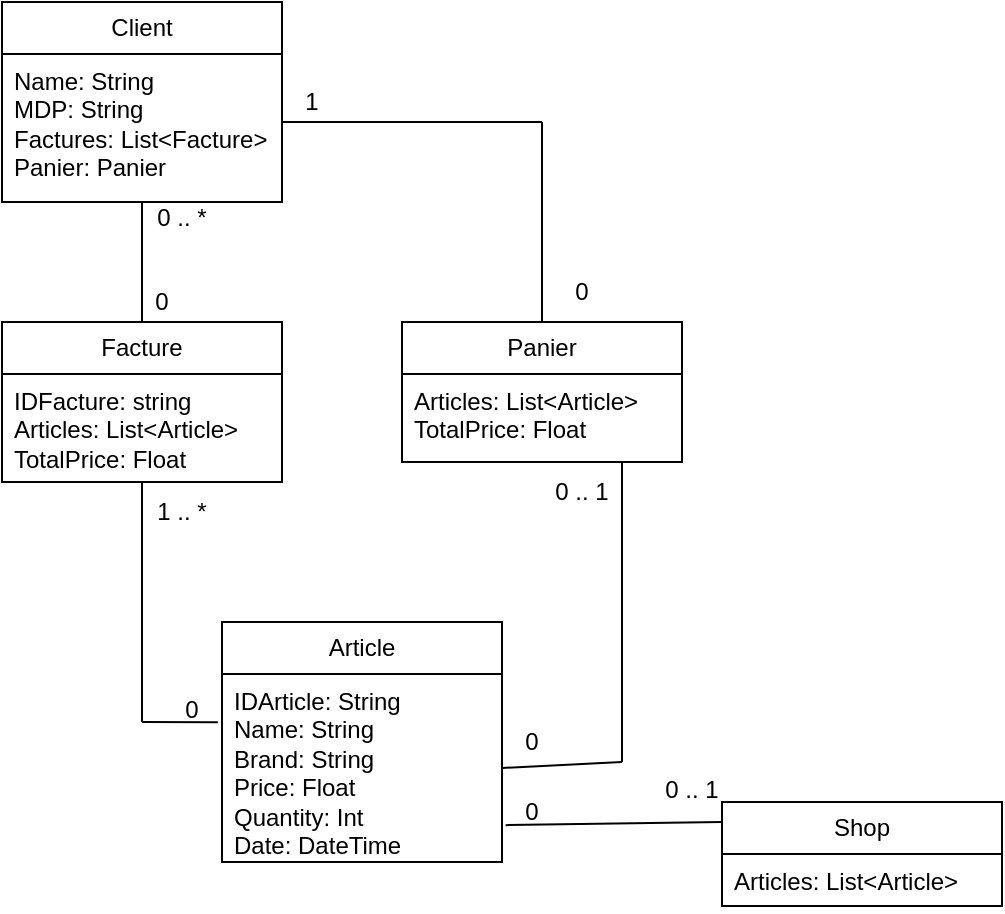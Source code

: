 <mxfile version="21.2.9" type="device">
  <diagram name="Page-1" id="vs2ne97_HYTHQqnGItHb">
    <mxGraphModel dx="1443" dy="693" grid="1" gridSize="10" guides="1" tooltips="1" connect="1" arrows="1" fold="1" page="1" pageScale="1" pageWidth="827" pageHeight="1169" math="0" shadow="0">
      <root>
        <mxCell id="0" />
        <mxCell id="1" parent="0" />
        <mxCell id="iKV3raK33TPdJ7R0SgNm-1" value="Client" style="swimlane;fontStyle=0;childLayout=stackLayout;horizontal=1;startSize=26;fillColor=none;horizontalStack=0;resizeParent=1;resizeParentMax=0;resizeLast=0;collapsible=1;marginBottom=0;whiteSpace=wrap;html=1;" vertex="1" parent="1">
          <mxGeometry x="80" y="440" width="140" height="100" as="geometry" />
        </mxCell>
        <mxCell id="iKV3raK33TPdJ7R0SgNm-2" value="Name: String&lt;br&gt;MDP: String&lt;br&gt;Factures: List&amp;lt;Facture&amp;gt;&lt;br&gt;Panier: Panier" style="text;strokeColor=none;fillColor=none;align=left;verticalAlign=top;spacingLeft=4;spacingRight=4;overflow=hidden;rotatable=0;points=[[0,0.5],[1,0.5]];portConstraint=eastwest;whiteSpace=wrap;html=1;" vertex="1" parent="iKV3raK33TPdJ7R0SgNm-1">
          <mxGeometry y="26" width="140" height="74" as="geometry" />
        </mxCell>
        <mxCell id="iKV3raK33TPdJ7R0SgNm-5" value="Facture" style="swimlane;fontStyle=0;childLayout=stackLayout;horizontal=1;startSize=26;fillColor=none;horizontalStack=0;resizeParent=1;resizeParentMax=0;resizeLast=0;collapsible=1;marginBottom=0;whiteSpace=wrap;html=1;" vertex="1" parent="1">
          <mxGeometry x="80" y="600" width="140" height="80" as="geometry" />
        </mxCell>
        <mxCell id="iKV3raK33TPdJ7R0SgNm-6" value="IDFacture: string&lt;br&gt;Articles: List&amp;lt;Article&amp;gt;&lt;br&gt;TotalPrice: Float&lt;br&gt;" style="text;strokeColor=none;fillColor=none;align=left;verticalAlign=top;spacingLeft=4;spacingRight=4;overflow=hidden;rotatable=0;points=[[0,0.5],[1,0.5]];portConstraint=eastwest;whiteSpace=wrap;html=1;" vertex="1" parent="iKV3raK33TPdJ7R0SgNm-5">
          <mxGeometry y="26" width="140" height="54" as="geometry" />
        </mxCell>
        <mxCell id="iKV3raK33TPdJ7R0SgNm-9" value="Panier" style="swimlane;fontStyle=0;childLayout=stackLayout;horizontal=1;startSize=26;fillColor=none;horizontalStack=0;resizeParent=1;resizeParentMax=0;resizeLast=0;collapsible=1;marginBottom=0;whiteSpace=wrap;html=1;" vertex="1" parent="1">
          <mxGeometry x="280" y="600" width="140" height="70" as="geometry" />
        </mxCell>
        <mxCell id="iKV3raK33TPdJ7R0SgNm-10" value="Articles: List&amp;lt;Article&amp;gt;&lt;br&gt;TotalPrice: Float" style="text;strokeColor=none;fillColor=none;align=left;verticalAlign=top;spacingLeft=4;spacingRight=4;overflow=hidden;rotatable=0;points=[[0,0.5],[1,0.5]];portConstraint=eastwest;whiteSpace=wrap;html=1;" vertex="1" parent="iKV3raK33TPdJ7R0SgNm-9">
          <mxGeometry y="26" width="140" height="44" as="geometry" />
        </mxCell>
        <mxCell id="iKV3raK33TPdJ7R0SgNm-13" value="Article" style="swimlane;fontStyle=0;childLayout=stackLayout;horizontal=1;startSize=26;fillColor=none;horizontalStack=0;resizeParent=1;resizeParentMax=0;resizeLast=0;collapsible=1;marginBottom=0;whiteSpace=wrap;html=1;" vertex="1" parent="1">
          <mxGeometry x="190" y="750" width="140" height="120" as="geometry" />
        </mxCell>
        <mxCell id="iKV3raK33TPdJ7R0SgNm-14" value="IDArticle: String&lt;br&gt;Name: String&lt;br&gt;Brand: String&lt;br&gt;Price: Float&lt;br&gt;Quantity: Int&lt;br&gt;Date: DateTime" style="text;strokeColor=none;fillColor=none;align=left;verticalAlign=top;spacingLeft=4;spacingRight=4;overflow=hidden;rotatable=0;points=[[0,0.5],[1,0.5]];portConstraint=eastwest;whiteSpace=wrap;html=1;" vertex="1" parent="iKV3raK33TPdJ7R0SgNm-13">
          <mxGeometry y="26" width="140" height="94" as="geometry" />
        </mxCell>
        <mxCell id="iKV3raK33TPdJ7R0SgNm-17" value="Shop" style="swimlane;fontStyle=0;childLayout=stackLayout;horizontal=1;startSize=26;fillColor=none;horizontalStack=0;resizeParent=1;resizeParentMax=0;resizeLast=0;collapsible=1;marginBottom=0;whiteSpace=wrap;html=1;" vertex="1" parent="1">
          <mxGeometry x="440" y="840" width="140" height="52" as="geometry" />
        </mxCell>
        <mxCell id="iKV3raK33TPdJ7R0SgNm-19" value="Articles: List&amp;lt;Article&amp;gt;" style="text;strokeColor=none;fillColor=none;align=left;verticalAlign=top;spacingLeft=4;spacingRight=4;overflow=hidden;rotatable=0;points=[[0,0.5],[1,0.5]];portConstraint=eastwest;whiteSpace=wrap;html=1;" vertex="1" parent="iKV3raK33TPdJ7R0SgNm-17">
          <mxGeometry y="26" width="140" height="26" as="geometry" />
        </mxCell>
        <mxCell id="iKV3raK33TPdJ7R0SgNm-21" value="" style="endArrow=none;html=1;rounded=0;exitX=0.5;exitY=0;exitDx=0;exitDy=0;" edge="1" parent="1" source="iKV3raK33TPdJ7R0SgNm-5">
          <mxGeometry width="50" height="50" relative="1" as="geometry">
            <mxPoint x="100" y="590" as="sourcePoint" />
            <mxPoint x="150" y="540" as="targetPoint" />
          </mxGeometry>
        </mxCell>
        <mxCell id="iKV3raK33TPdJ7R0SgNm-22" value="0 .. *" style="text;html=1;strokeColor=none;fillColor=none;align=center;verticalAlign=middle;whiteSpace=wrap;rounded=0;" vertex="1" parent="1">
          <mxGeometry x="150" y="540" width="40" height="15" as="geometry" />
        </mxCell>
        <mxCell id="iKV3raK33TPdJ7R0SgNm-23" value="0" style="text;html=1;strokeColor=none;fillColor=none;align=center;verticalAlign=middle;whiteSpace=wrap;rounded=0;" vertex="1" parent="1">
          <mxGeometry x="150" y="582" width="20" height="15" as="geometry" />
        </mxCell>
        <mxCell id="iKV3raK33TPdJ7R0SgNm-24" value="" style="endArrow=none;html=1;rounded=0;" edge="1" parent="1">
          <mxGeometry width="50" height="50" relative="1" as="geometry">
            <mxPoint x="220" y="500" as="sourcePoint" />
            <mxPoint x="350" y="500" as="targetPoint" />
          </mxGeometry>
        </mxCell>
        <mxCell id="iKV3raK33TPdJ7R0SgNm-25" value="" style="endArrow=none;html=1;rounded=0;" edge="1" parent="1">
          <mxGeometry width="50" height="50" relative="1" as="geometry">
            <mxPoint x="350" y="600" as="sourcePoint" />
            <mxPoint x="350" y="500" as="targetPoint" />
          </mxGeometry>
        </mxCell>
        <mxCell id="iKV3raK33TPdJ7R0SgNm-26" value="0" style="text;html=1;strokeColor=none;fillColor=none;align=center;verticalAlign=middle;whiteSpace=wrap;rounded=0;" vertex="1" parent="1">
          <mxGeometry x="350" y="577" width="40" height="15" as="geometry" />
        </mxCell>
        <mxCell id="iKV3raK33TPdJ7R0SgNm-27" value="1" style="text;html=1;strokeColor=none;fillColor=none;align=center;verticalAlign=middle;whiteSpace=wrap;rounded=0;" vertex="1" parent="1">
          <mxGeometry x="220" y="482" width="30" height="15" as="geometry" />
        </mxCell>
        <mxCell id="iKV3raK33TPdJ7R0SgNm-28" value="" style="endArrow=none;html=1;rounded=0;" edge="1" parent="1">
          <mxGeometry width="50" height="50" relative="1" as="geometry">
            <mxPoint x="150" y="800" as="sourcePoint" />
            <mxPoint x="150" y="680" as="targetPoint" />
          </mxGeometry>
        </mxCell>
        <mxCell id="iKV3raK33TPdJ7R0SgNm-29" value="" style="endArrow=none;html=1;rounded=0;entryX=-0.015;entryY=0.257;entryDx=0;entryDy=0;entryPerimeter=0;" edge="1" parent="1" target="iKV3raK33TPdJ7R0SgNm-14">
          <mxGeometry width="50" height="50" relative="1" as="geometry">
            <mxPoint x="150" y="800" as="sourcePoint" />
            <mxPoint x="200" y="750" as="targetPoint" />
          </mxGeometry>
        </mxCell>
        <mxCell id="iKV3raK33TPdJ7R0SgNm-30" value="0" style="text;html=1;strokeColor=none;fillColor=none;align=center;verticalAlign=middle;whiteSpace=wrap;rounded=0;" vertex="1" parent="1">
          <mxGeometry x="160" y="790" width="30" height="8" as="geometry" />
        </mxCell>
        <mxCell id="iKV3raK33TPdJ7R0SgNm-31" value="1 .. *" style="text;html=1;strokeColor=none;fillColor=none;align=center;verticalAlign=middle;whiteSpace=wrap;rounded=0;" vertex="1" parent="1">
          <mxGeometry x="155" y="690" width="30" height="10" as="geometry" />
        </mxCell>
        <mxCell id="iKV3raK33TPdJ7R0SgNm-36" value="" style="endArrow=none;html=1;rounded=0;" edge="1" parent="1">
          <mxGeometry width="50" height="50" relative="1" as="geometry">
            <mxPoint x="390" y="820" as="sourcePoint" />
            <mxPoint x="390" y="670" as="targetPoint" />
          </mxGeometry>
        </mxCell>
        <mxCell id="iKV3raK33TPdJ7R0SgNm-37" value="" style="endArrow=none;html=1;rounded=0;exitX=1;exitY=0.5;exitDx=0;exitDy=0;" edge="1" parent="1" source="iKV3raK33TPdJ7R0SgNm-14">
          <mxGeometry width="50" height="50" relative="1" as="geometry">
            <mxPoint x="340" y="870" as="sourcePoint" />
            <mxPoint x="390" y="820" as="targetPoint" />
          </mxGeometry>
        </mxCell>
        <mxCell id="iKV3raK33TPdJ7R0SgNm-38" value="0" style="text;html=1;strokeColor=none;fillColor=none;align=center;verticalAlign=middle;whiteSpace=wrap;rounded=0;" vertex="1" parent="1">
          <mxGeometry x="330" y="802.5" width="30" height="15" as="geometry" />
        </mxCell>
        <mxCell id="iKV3raK33TPdJ7R0SgNm-39" value="0 .. 1" style="text;html=1;strokeColor=none;fillColor=none;align=center;verticalAlign=middle;whiteSpace=wrap;rounded=0;" vertex="1" parent="1">
          <mxGeometry x="355" y="680" width="30" height="10" as="geometry" />
        </mxCell>
        <mxCell id="iKV3raK33TPdJ7R0SgNm-40" value="" style="endArrow=none;html=1;rounded=0;exitX=1.013;exitY=0.804;exitDx=0;exitDy=0;exitPerimeter=0;" edge="1" parent="1" source="iKV3raK33TPdJ7R0SgNm-14">
          <mxGeometry width="50" height="50" relative="1" as="geometry">
            <mxPoint x="334" y="854" as="sourcePoint" />
            <mxPoint x="440" y="850" as="targetPoint" />
          </mxGeometry>
        </mxCell>
        <mxCell id="iKV3raK33TPdJ7R0SgNm-41" value="0 .. 1" style="text;html=1;strokeColor=none;fillColor=none;align=center;verticalAlign=middle;whiteSpace=wrap;rounded=0;" vertex="1" parent="1">
          <mxGeometry x="410" y="828" width="30" height="12" as="geometry" />
        </mxCell>
        <mxCell id="iKV3raK33TPdJ7R0SgNm-42" value="0" style="text;html=1;strokeColor=none;fillColor=none;align=center;verticalAlign=middle;whiteSpace=wrap;rounded=0;" vertex="1" parent="1">
          <mxGeometry x="330" y="840" width="30" height="10" as="geometry" />
        </mxCell>
      </root>
    </mxGraphModel>
  </diagram>
</mxfile>
